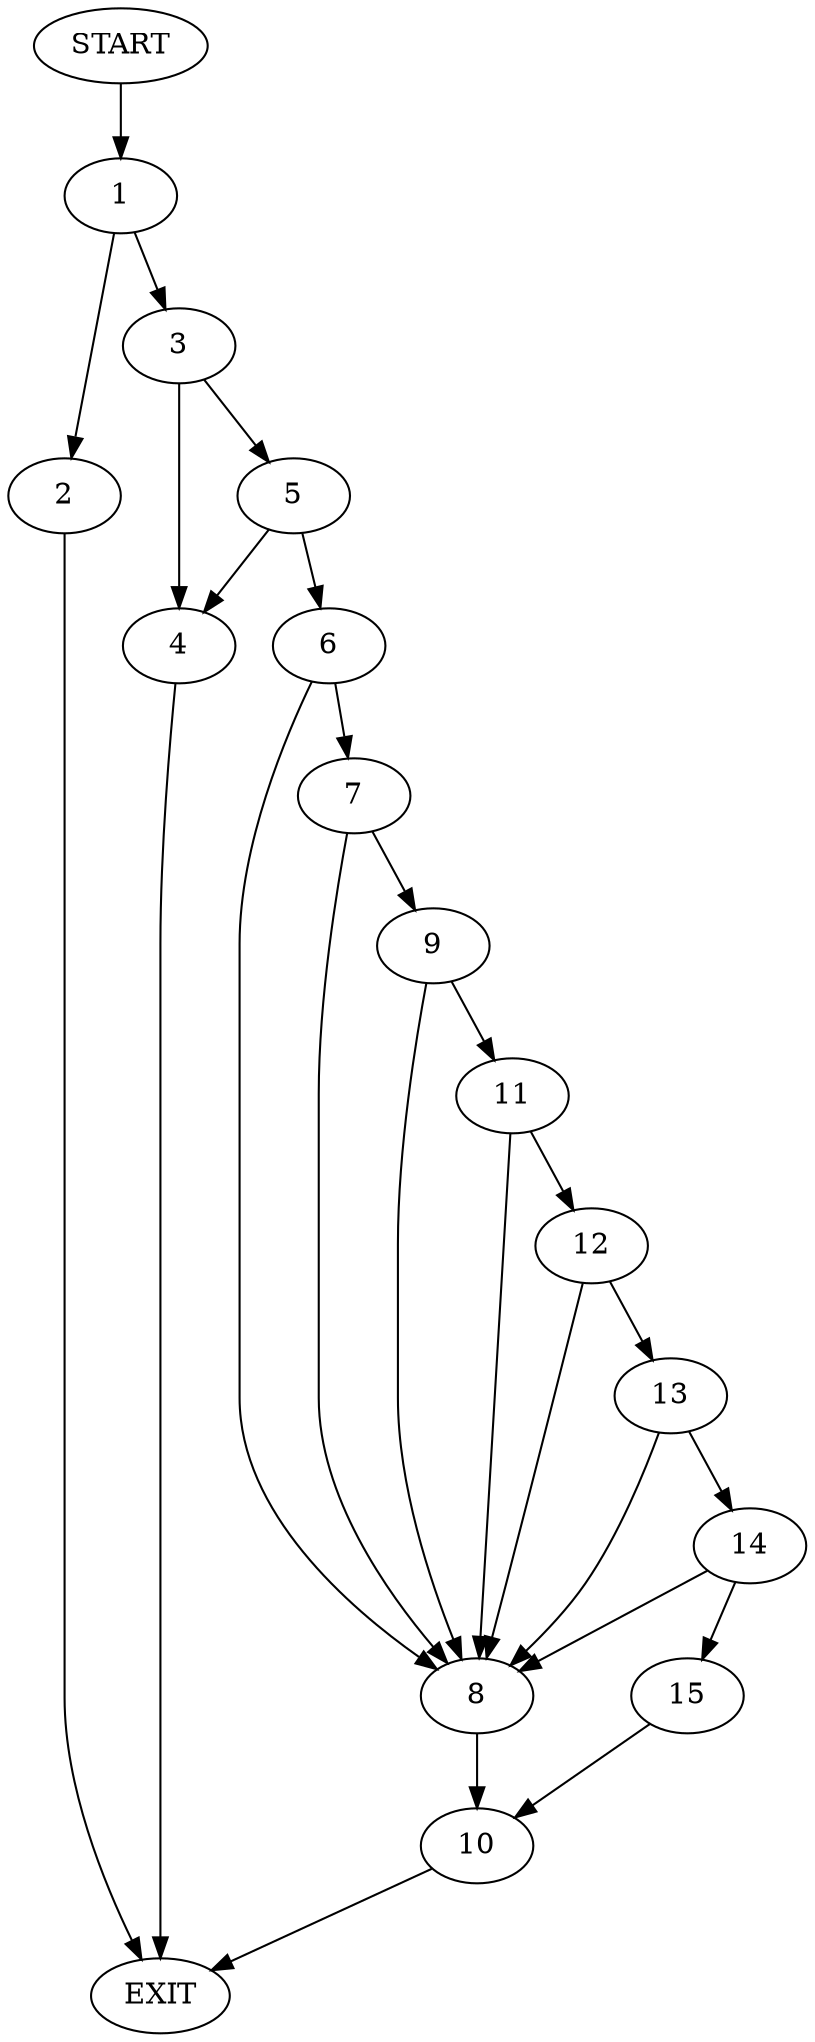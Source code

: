 digraph {
0 [label="START"];
1;
2;
3;
4;
5;
6;
7;
8;
9;
10;
11;
12;
13;
14;
15;
16 [label="EXIT"];
0 -> 1;
1 -> 2;
1 -> 3;
2 -> 16;
3 -> 4;
3 -> 5;
4 -> 16;
5 -> 4;
5 -> 6;
6 -> 7;
6 -> 8;
7 -> 9;
7 -> 8;
8 -> 10;
9 -> 8;
9 -> 11;
11 -> 8;
11 -> 12;
12 -> 13;
12 -> 8;
13 -> 8;
13 -> 14;
14 -> 8;
14 -> 15;
15 -> 10;
10 -> 16;
}